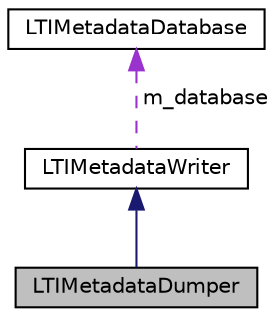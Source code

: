 digraph "LTIMetadataDumper"
{
  bgcolor="transparent";
  edge [fontname="Helvetica",fontsize="10",labelfontname="Helvetica",labelfontsize="10"];
  node [fontname="Helvetica",fontsize="10",shape=record];
  Node1 [label="LTIMetadataDumper",height=0.2,width=0.4,color="black", fillcolor="grey75", style="filled" fontcolor="black"];
  Node2 -> Node1 [dir="back",color="midnightblue",fontsize="10",style="solid",fontname="Helvetica"];
  Node2 [label="LTIMetadataWriter",height=0.2,width=0.4,color="black",URL="$a00064.html",tooltip="abstract class for exporting a metadata database "];
  Node3 -> Node2 [dir="back",color="darkorchid3",fontsize="10",style="dashed",label=" m_database" ,fontname="Helvetica"];
  Node3 [label="LTIMetadataDatabase",height=0.2,width=0.4,color="black",URL="$a00059.html",tooltip="class for storing metadata associated with an image "];
}
